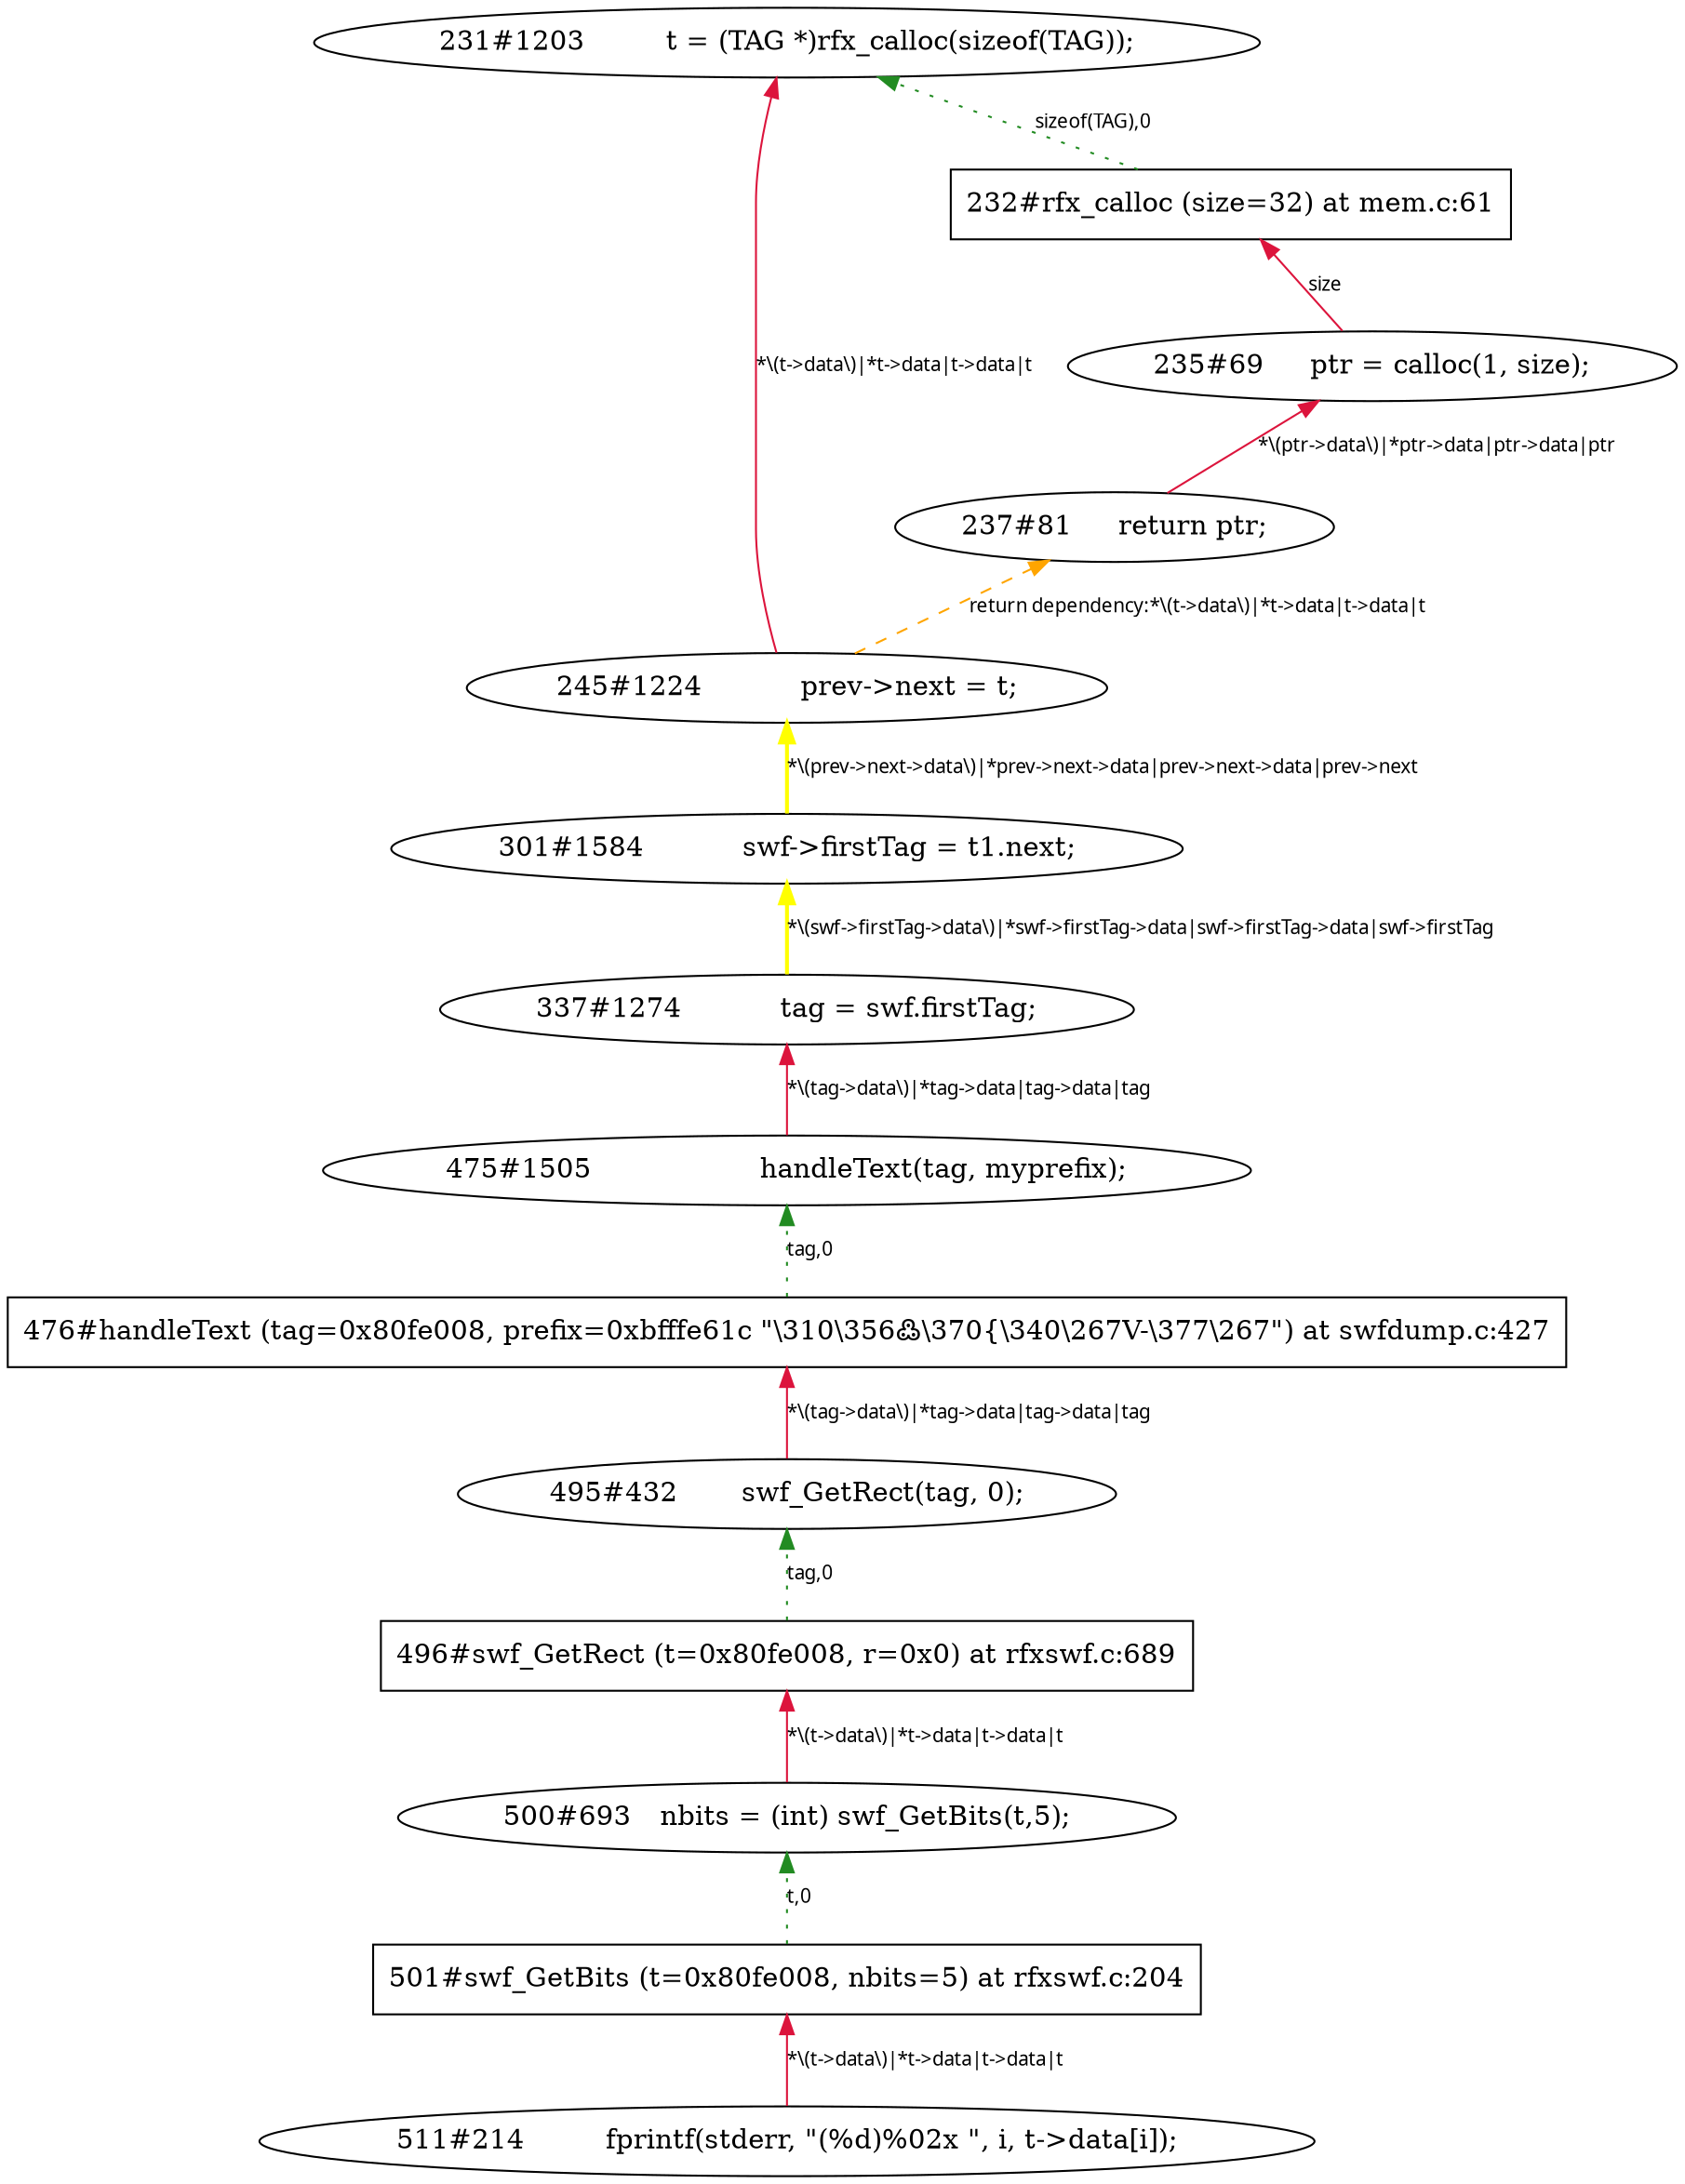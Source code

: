 digraph tiantgraph{
rankdir="BT";
"231#1203	  t = (TAG *)rfx_calloc(sizeof(TAG));";
"232#rfx_calloc (size=32) at mem.c:61"[shape="record"];
"237#81	  return ptr;";
"235#69	  ptr = calloc(1, size);";
"301#1584	    swf->firstTag = t1.next;";
"495#432	      swf_GetRect(tag, 0);";
"496#swf_GetRect (t=0x80fe008, r=0x0) at rfxswf.c:689"[shape="record"];
"337#1274	    tag = swf.firstTag;";
"500#693	  nbits = (int) swf_GetBits(t,5);";
"501#swf_GetBits (t=0x80fe008, nbits=5) at rfxswf.c:204"[shape="record"];
"245#1224	    prev->next = t;";
"475#1505		    handleText(tag, myprefix);";
"476#handleText (tag=0x80fe008, prefix=0xbfffe61c \"\\310\\356߷\\370\{\\340\\267V-\\377\\267\") at swfdump.c:427"[shape="record"];
"511#214	        fprintf(stderr, \"(%d)%02x \", i, t->data[i]);";
edge [fontname = "Verdana", fontsize = 10, color="crimson", style="solid"];
"235#69	  ptr = calloc(1, size);"->"232#rfx_calloc (size=32) at mem.c:61"[label="size"];
"237#81	  return ptr;"->"235#69	  ptr = calloc(1, size);"[label="*\\(ptr->data\\)|*ptr->data|ptr->data|ptr"];
"495#432	      swf_GetRect(tag, 0);"->"476#handleText (tag=0x80fe008, prefix=0xbfffe61c \"\\310\\356߷\\370\{\\340\\267V-\\377\\267\") at swfdump.c:427"[label="*\\(tag->data\\)|*tag->data|tag->data|tag"];
"500#693	  nbits = (int) swf_GetBits(t,5);"->"496#swf_GetRect (t=0x80fe008, r=0x0) at rfxswf.c:689"[label="*\\(t->data\\)|*t->data|t->data|t"];
"245#1224	    prev->next = t;"->"231#1203	  t = (TAG *)rfx_calloc(sizeof(TAG));"[label="*\\(t->data\\)|*t->data|t->data|t"];
"475#1505		    handleText(tag, myprefix);"->"337#1274	    tag = swf.firstTag;"[label="*\\(tag->data\\)|*tag->data|tag->data|tag"];
"511#214	        fprintf(stderr, \"(%d)%02x \", i, t->data[i]);"->"501#swf_GetBits (t=0x80fe008, nbits=5) at rfxswf.c:204"[label="*\\(t->data\\)|*t->data|t->data|t"];
"337#1274	    tag = swf.firstTag;"->"301#1584	    swf->firstTag = t1.next;"[label="*\\(swf->firstTag->data\\)|*swf->firstTag->data|swf->firstTag->data|swf->firstTag",style="bold", color="yellow"];
"301#1584	    swf->firstTag = t1.next;"->"245#1224	    prev->next = t;"[label="*\\(prev->next->data\\)|*prev->next->data|prev->next->data|prev->next",style="bold", color="yellow"];
"245#1224	    prev->next = t;"->"237#81	  return ptr;"[label="return dependency:*\\(t->data\\)|*t->data|t->data|t",style="dashed", color="orange"];
"476#handleText (tag=0x80fe008, prefix=0xbfffe61c \"\\310\\356߷\\370\{\\340\\267V-\\377\\267\") at swfdump.c:427"->"475#1505		    handleText(tag, myprefix);"[label="tag,0",style="dotted", color="forestgreen"];
"501#swf_GetBits (t=0x80fe008, nbits=5) at rfxswf.c:204"->"500#693	  nbits = (int) swf_GetBits(t,5);"[label="t,0",style="dotted", color="forestgreen"];
"232#rfx_calloc (size=32) at mem.c:61"->"231#1203	  t = (TAG *)rfx_calloc(sizeof(TAG));"[label="sizeof(TAG),0",style="dotted", color="forestgreen"];
"496#swf_GetRect (t=0x80fe008, r=0x0) at rfxswf.c:689"->"495#432	      swf_GetRect(tag, 0);"[label="tag,0",style="dotted", color="forestgreen"];
}